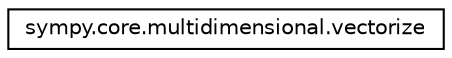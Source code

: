 digraph "Graphical Class Hierarchy"
{
 // LATEX_PDF_SIZE
  edge [fontname="Helvetica",fontsize="10",labelfontname="Helvetica",labelfontsize="10"];
  node [fontname="Helvetica",fontsize="10",shape=record];
  rankdir="LR";
  Node0 [label="sympy.core.multidimensional.vectorize",height=0.2,width=0.4,color="black", fillcolor="white", style="filled",URL="$classsympy_1_1core_1_1multidimensional_1_1vectorize.html",tooltip=" "];
}
